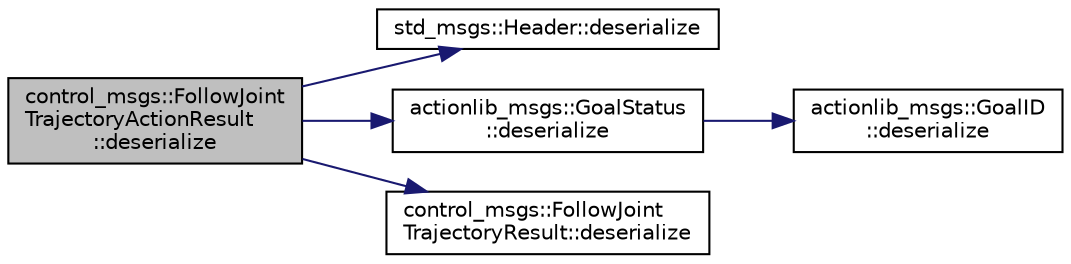 digraph "control_msgs::FollowJointTrajectoryActionResult::deserialize"
{
  edge [fontname="Helvetica",fontsize="10",labelfontname="Helvetica",labelfontsize="10"];
  node [fontname="Helvetica",fontsize="10",shape=record];
  rankdir="LR";
  Node1 [label="control_msgs::FollowJoint\lTrajectoryActionResult\l::deserialize",height=0.2,width=0.4,color="black", fillcolor="grey75", style="filled" fontcolor="black"];
  Node1 -> Node2 [color="midnightblue",fontsize="10",style="solid",fontname="Helvetica"];
  Node2 [label="std_msgs::Header::deserialize",height=0.2,width=0.4,color="black", fillcolor="white", style="filled",URL="$classstd__msgs_1_1_header.html#a077354cf11d752b6f4fc7c437ec29ac2"];
  Node1 -> Node3 [color="midnightblue",fontsize="10",style="solid",fontname="Helvetica"];
  Node3 [label="actionlib_msgs::GoalStatus\l::deserialize",height=0.2,width=0.4,color="black", fillcolor="white", style="filled",URL="$classactionlib__msgs_1_1_goal_status.html#aa8f8d2d456fd3dca1f6a801679bf895d"];
  Node3 -> Node4 [color="midnightblue",fontsize="10",style="solid",fontname="Helvetica"];
  Node4 [label="actionlib_msgs::GoalID\l::deserialize",height=0.2,width=0.4,color="black", fillcolor="white", style="filled",URL="$classactionlib__msgs_1_1_goal_i_d.html#a34c08058b4c88f0e723307611d57d838"];
  Node1 -> Node5 [color="midnightblue",fontsize="10",style="solid",fontname="Helvetica"];
  Node5 [label="control_msgs::FollowJoint\lTrajectoryResult::deserialize",height=0.2,width=0.4,color="black", fillcolor="white", style="filled",URL="$classcontrol__msgs_1_1_follow_joint_trajectory_result.html#a528661381b3208ef9d6a6d5185d218ea"];
}
